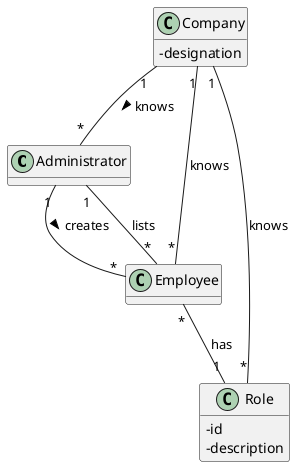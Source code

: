 @startuml
hide methods
skinparam classAttributeIconSize 0

class Administrator {}

class Employee {
}

class Company {
  - designation
}

class Role {
  - id
  - description
}

Administrator "1" -- "*" Employee : creates >
Administrator "1" -- "*" Employee : lists 

Company "1" -- "*" Administrator : knows  >
Company "1" -- "*" Employee : knows 

Employee "*" -- "1" Role : has
Company "1" -- "*" Role : knows

@enduml
